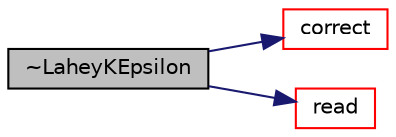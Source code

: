digraph "~LaheyKEpsilon"
{
  bgcolor="transparent";
  edge [fontname="Helvetica",fontsize="10",labelfontname="Helvetica",labelfontsize="10"];
  node [fontname="Helvetica",fontsize="10",shape=record];
  rankdir="LR";
  Node1 [label="~LaheyKEpsilon",height=0.2,width=0.4,color="black", fillcolor="grey75", style="filled", fontcolor="black"];
  Node1 -> Node2 [color="midnightblue",fontsize="10",style="solid",fontname="Helvetica"];
  Node2 [label="correct",height=0.2,width=0.4,color="red",URL="$a01261.html#a3ae44b28050c3aa494c1d8e18cf618c1",tooltip="Solve the turbulence equations and correct the turbulence viscosity. "];
  Node1 -> Node3 [color="midnightblue",fontsize="10",style="solid",fontname="Helvetica"];
  Node3 [label="read",height=0.2,width=0.4,color="red",URL="$a01261.html#af816873151ddb0126e98bb2f914d8ed5",tooltip="Read model coefficients if they have changed. "];
}
